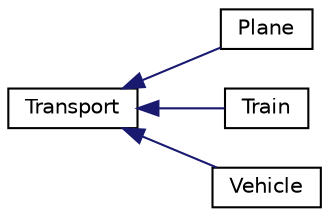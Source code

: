 digraph "Graphical Class Hierarchy"
{
 // LATEX_PDF_SIZE
  edge [fontname="Helvetica",fontsize="10",labelfontname="Helvetica",labelfontsize="10"];
  node [fontname="Helvetica",fontsize="10",shape=record];
  rankdir="LR";
  Node0 [label="Transport",height=0.2,width=0.4,color="black", fillcolor="white", style="filled",URL="$classTransport.html",tooltip=" "];
  Node0 -> Node1 [dir="back",color="midnightblue",fontsize="10",style="solid",fontname="Helvetica"];
  Node1 [label="Plane",height=0.2,width=0.4,color="black", fillcolor="white", style="filled",URL="$classPlane.html",tooltip=" "];
  Node0 -> Node2 [dir="back",color="midnightblue",fontsize="10",style="solid",fontname="Helvetica"];
  Node2 [label="Train",height=0.2,width=0.4,color="black", fillcolor="white", style="filled",URL="$classTrain.html",tooltip=" "];
  Node0 -> Node3 [dir="back",color="midnightblue",fontsize="10",style="solid",fontname="Helvetica"];
  Node3 [label="Vehicle",height=0.2,width=0.4,color="black", fillcolor="white", style="filled",URL="$classVehicle.html",tooltip=" "];
}
